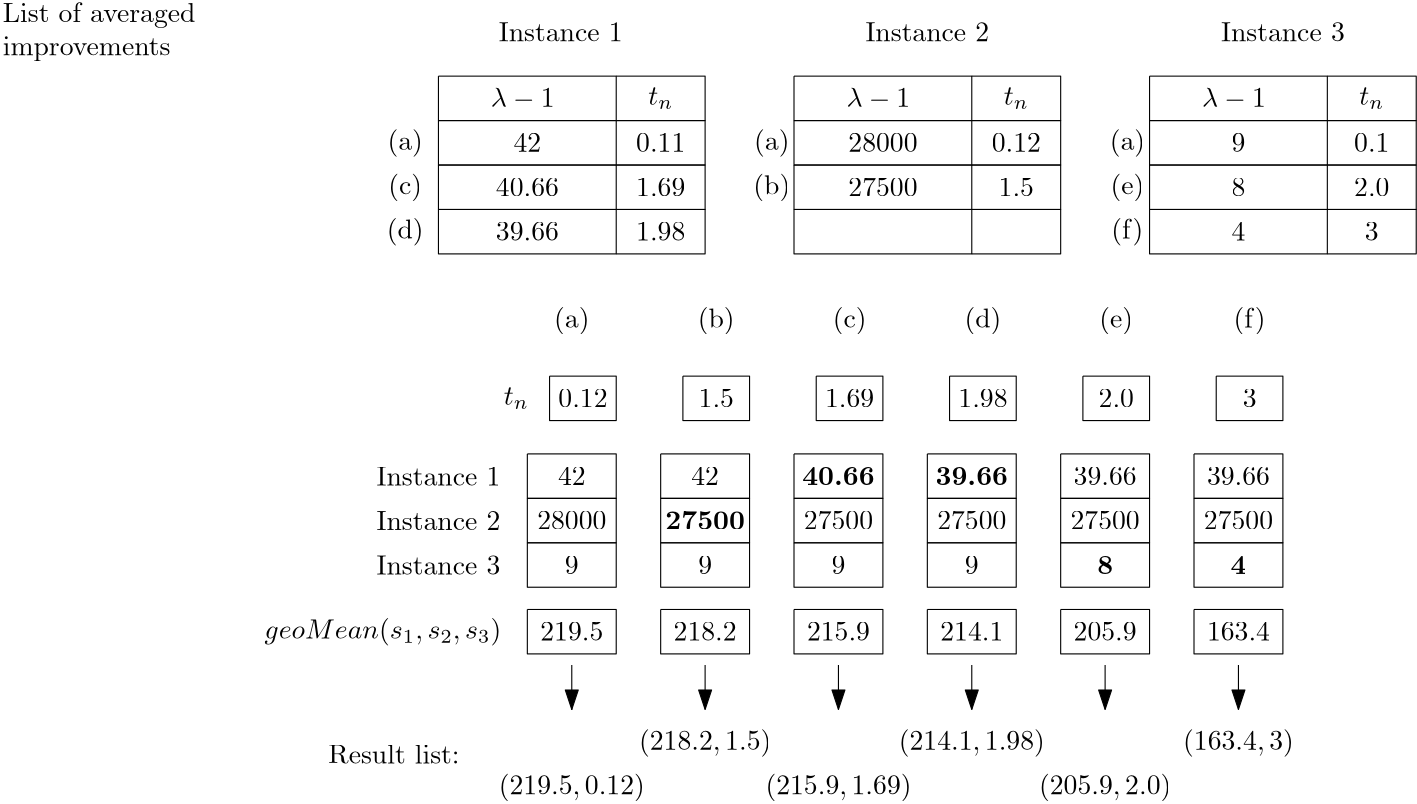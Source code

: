 <?xml version="1.0"?>
<!DOCTYPE ipe SYSTEM "ipe.dtd">
<ipe version="70206" creator="Ipe 7.2.7">
<info created="D:20171012151220" modified="D:20171128131502"/>
<ipestyle name="basic">
<symbol name="arrow/arc(spx)">
<path stroke="sym-stroke" fill="sym-stroke" pen="sym-pen">
0 0 m
-1 0.333 l
-1 -0.333 l
h
</path>
</symbol>
<symbol name="arrow/farc(spx)">
<path stroke="sym-stroke" fill="white" pen="sym-pen">
0 0 m
-1 0.333 l
-1 -0.333 l
h
</path>
</symbol>
<symbol name="arrow/ptarc(spx)">
<path stroke="sym-stroke" fill="sym-stroke" pen="sym-pen">
0 0 m
-1 0.333 l
-0.8 0 l
-1 -0.333 l
h
</path>
</symbol>
<symbol name="arrow/fptarc(spx)">
<path stroke="sym-stroke" fill="white" pen="sym-pen">
0 0 m
-1 0.333 l
-0.8 0 l
-1 -0.333 l
h
</path>
</symbol>
<symbol name="mark/circle(sx)" transformations="translations">
<path fill="sym-stroke">
0.6 0 0 0.6 0 0 e
0.4 0 0 0.4 0 0 e
</path>
</symbol>
<symbol name="mark/disk(sx)" transformations="translations">
<path fill="sym-stroke">
0.6 0 0 0.6 0 0 e
</path>
</symbol>
<symbol name="mark/fdisk(sfx)" transformations="translations">
<group>
<path fill="sym-fill">
0.5 0 0 0.5 0 0 e
</path>
<path fill="sym-stroke" fillrule="eofill">
0.6 0 0 0.6 0 0 e
0.4 0 0 0.4 0 0 e
</path>
</group>
</symbol>
<symbol name="mark/box(sx)" transformations="translations">
<path fill="sym-stroke" fillrule="eofill">
-0.6 -0.6 m
0.6 -0.6 l
0.6 0.6 l
-0.6 0.6 l
h
-0.4 -0.4 m
0.4 -0.4 l
0.4 0.4 l
-0.4 0.4 l
h
</path>
</symbol>
<symbol name="mark/square(sx)" transformations="translations">
<path fill="sym-stroke">
-0.6 -0.6 m
0.6 -0.6 l
0.6 0.6 l
-0.6 0.6 l
h
</path>
</symbol>
<symbol name="mark/fsquare(sfx)" transformations="translations">
<group>
<path fill="sym-fill">
-0.5 -0.5 m
0.5 -0.5 l
0.5 0.5 l
-0.5 0.5 l
h
</path>
<path fill="sym-stroke" fillrule="eofill">
-0.6 -0.6 m
0.6 -0.6 l
0.6 0.6 l
-0.6 0.6 l
h
-0.4 -0.4 m
0.4 -0.4 l
0.4 0.4 l
-0.4 0.4 l
h
</path>
</group>
</symbol>
<symbol name="mark/cross(sx)" transformations="translations">
<group>
<path fill="sym-stroke">
-0.43 -0.57 m
0.57 0.43 l
0.43 0.57 l
-0.57 -0.43 l
h
</path>
<path fill="sym-stroke">
-0.43 0.57 m
0.57 -0.43 l
0.43 -0.57 l
-0.57 0.43 l
h
</path>
</group>
</symbol>
<symbol name="arrow/fnormal(spx)">
<path stroke="sym-stroke" fill="white" pen="sym-pen">
0 0 m
-1 0.333 l
-1 -0.333 l
h
</path>
</symbol>
<symbol name="arrow/pointed(spx)">
<path stroke="sym-stroke" fill="sym-stroke" pen="sym-pen">
0 0 m
-1 0.333 l
-0.8 0 l
-1 -0.333 l
h
</path>
</symbol>
<symbol name="arrow/fpointed(spx)">
<path stroke="sym-stroke" fill="white" pen="sym-pen">
0 0 m
-1 0.333 l
-0.8 0 l
-1 -0.333 l
h
</path>
</symbol>
<symbol name="arrow/linear(spx)">
<path stroke="sym-stroke" pen="sym-pen">
-1 0.333 m
0 0 l
-1 -0.333 l
</path>
</symbol>
<symbol name="arrow/fdouble(spx)">
<path stroke="sym-stroke" fill="white" pen="sym-pen">
0 0 m
-1 0.333 l
-1 -0.333 l
h
-1 0 m
-2 0.333 l
-2 -0.333 l
h
</path>
</symbol>
<symbol name="arrow/double(spx)">
<path stroke="sym-stroke" fill="sym-stroke" pen="sym-pen">
0 0 m
-1 0.333 l
-1 -0.333 l
h
-1 0 m
-2 0.333 l
-2 -0.333 l
h
</path>
</symbol>
<pen name="heavier" value="0.8"/>
<pen name="fat" value="1.2"/>
<pen name="ultrafat" value="2"/>
<symbolsize name="large" value="5"/>
<symbolsize name="small" value="2"/>
<symbolsize name="tiny" value="1.1"/>
<arrowsize name="large" value="10"/>
<arrowsize name="small" value="5"/>
<arrowsize name="tiny" value="3"/>
<color name="red" value="1 0 0"/>
<color name="green" value="0 1 0"/>
<color name="blue" value="0 0 1"/>
<color name="yellow" value="1 1 0"/>
<color name="orange" value="1 0.647 0"/>
<color name="gold" value="1 0.843 0"/>
<color name="purple" value="0.627 0.125 0.941"/>
<color name="gray" value="0.745"/>
<color name="brown" value="0.647 0.165 0.165"/>
<color name="navy" value="0 0 0.502"/>
<color name="pink" value="1 0.753 0.796"/>
<color name="seagreen" value="0.18 0.545 0.341"/>
<color name="turquoise" value="0.251 0.878 0.816"/>
<color name="violet" value="0.933 0.51 0.933"/>
<color name="darkblue" value="0 0 0.545"/>
<color name="darkcyan" value="0 0.545 0.545"/>
<color name="darkgray" value="0.663"/>
<color name="darkgreen" value="0 0.392 0"/>
<color name="darkmagenta" value="0.545 0 0.545"/>
<color name="darkorange" value="1 0.549 0"/>
<color name="darkred" value="0.545 0 0"/>
<color name="lightblue" value="0.678 0.847 0.902"/>
<color name="lightcyan" value="0.878 1 1"/>
<color name="lightgray" value="0.827"/>
<color name="lightgreen" value="0.565 0.933 0.565"/>
<color name="lightyellow" value="1 1 0.878"/>
<dashstyle name="dashed" value="[4] 0"/>
<dashstyle name="dotted" value="[1 3] 0"/>
<dashstyle name="dash dotted" value="[4 2 1 2] 0"/>
<dashstyle name="dash dot dotted" value="[4 2 1 2 1 2] 0"/>
<textsize name="large" value="\large"/>
<textsize name="Large" value="\Large"/>
<textsize name="LARGE" value="\LARGE"/>
<textsize name="huge" value="\huge"/>
<textsize name="Huge" value="\Huge"/>
<textsize name="small" value="\small"/>
<textsize name="footnote" value="\footnotesize"/>
<textsize name="tiny" value="\tiny"/>
<textstyle name="center" begin="\begin{center}" end="\end{center}"/>
<textstyle name="itemize" begin="\begin{itemize}" end="\end{itemize}"/>
<textstyle name="item" begin="\begin{itemize}\item{}" end="\end{itemize}"/>
<gridsize name="4 pts" value="4"/>
<gridsize name="8 pts (~3 mm)" value="8"/>
<gridsize name="16 pts (~6 mm)" value="16"/>
<gridsize name="32 pts (~12 mm)" value="32"/>
<gridsize name="10 pts (~3.5 mm)" value="10"/>
<gridsize name="20 pts (~7 mm)" value="20"/>
<gridsize name="14 pts (~5 mm)" value="14"/>
<gridsize name="28 pts (~10 mm)" value="28"/>
<gridsize name="56 pts (~20 mm)" value="56"/>
<anglesize name="90 deg" value="90"/>
<anglesize name="60 deg" value="60"/>
<anglesize name="45 deg" value="45"/>
<anglesize name="30 deg" value="30"/>
<anglesize name="22.5 deg" value="22.5"/>
<opacity name="10%" value="0.1"/>
<opacity name="30%" value="0.3"/>
<opacity name="50%" value="0.5"/>
<opacity name="75%" value="0.75"/>
<tiling name="falling" angle="-60" step="4" width="1"/>
<tiling name="rising" angle="30" step="4" width="1"/>
</ipestyle>
<page>
<layer name="alpha"/>
<view layers="alpha" active="alpha"/>
<path layer="alpha" matrix="1 0 0 1 64 -428" stroke="black">
48 752 m
112 752 l
112 736 l
48 736 l
48 752 l
</path>
<path matrix="1 0 0 1 64 -428" stroke="black">
112 752 m
144 752 l
144 736 l
112 736 l
112 736 l
</path>
<path matrix="1 0 0 1 64 -444" stroke="black">
48 752 m
112 752 l
112 736 l
48 736 l
48 752 l
</path>
<path matrix="1 0 0 1 64 -444" stroke="black">
112 752 m
144 752 l
144 736 l
112 736 l
112 736 l
</path>
<text matrix="1 0 0 1 64 -428" transformations="translations" pos="80 744" stroke="black" type="label" width="26.29" height="6.919" depth="0.83" halign="center" valign="center">$\lambda - 1$
</text>
<text matrix="1 0 0 1 64 -428" transformations="translations" pos="128 744" stroke="black" type="label" width="9.021" height="6.132" depth="1.49" halign="center" valign="center" style="math">t_n</text>
<path matrix="1 0 0 1 64 -460" stroke="black">
48 752 m
112 752 l
112 736 l
48 736 l
48 752 l
</path>
<path matrix="1 0 0 1 64 -460" stroke="black">
112 752 m
144 752 l
144 736 l
112 736 l
112 736 l
</path>
<path matrix="1 0 0 1 64 -476" stroke="black">
48 752 m
112 752 l
112 736 l
48 736 l
48 752 l
</path>
<path matrix="1 0 0 1 64 -476" stroke="black">
112 752 m
144 752 l
144 736 l
112 736 l
112 736 l
</path>
<path matrix="1 0 0 1 192 -428" stroke="black">
48 752 m
112 752 l
112 736 l
48 736 l
48 752 l
</path>
<path matrix="1 0 0 1 192 -428" stroke="black">
112 752 m
144 752 l
144 736 l
112 736 l
112 736 l
</path>
<path matrix="1 0 0 1 192 -444" stroke="black">
48 752 m
112 752 l
112 736 l
48 736 l
48 752 l
</path>
<path matrix="1 0 0 1 192 -444" stroke="black">
112 752 m
144 752 l
144 736 l
112 736 l
112 736 l
</path>
<text matrix="1 0 0 1 192 -428" transformations="translations" pos="80 744" stroke="black" type="label" width="26.29" height="6.919" depth="0.83" halign="center" valign="center">$\lambda - 1$
</text>
<text matrix="1 0 0 1 192 -428" transformations="translations" pos="128 744" stroke="black" type="label" width="9.021" height="6.132" depth="1.49" halign="center" valign="center" style="math">t_n</text>
<path matrix="1 0 0 1 192 -460" stroke="black">
48 752 m
112 752 l
112 736 l
48 736 l
48 752 l
</path>
<path matrix="1 0 0 1 192 -460" stroke="black">
112 752 m
144 752 l
144 736 l
112 736 l
112 736 l
</path>
<path matrix="1 0 0 1 192 -476" stroke="black">
48 752 m
112 752 l
112 736 l
48 736 l
48 752 l
</path>
<path matrix="1 0 0 1 192 -476" stroke="black">
112 752 m
144 752 l
144 736 l
112 736 l
112 736 l
</path>
<path matrix="1 0 0 1 320 -428" stroke="black">
48 752 m
112 752 l
112 736 l
48 736 l
48 752 l
</path>
<path matrix="1 0 0 1 320 -428" stroke="black">
112 752 m
144 752 l
144 736 l
112 736 l
112 736 l
</path>
<path matrix="1 0 0 1 320 -444" stroke="black">
48 752 m
112 752 l
112 736 l
48 736 l
48 752 l
</path>
<path matrix="1 0 0 1 320 -444" stroke="black">
112 752 m
144 752 l
144 736 l
112 736 l
112 736 l
</path>
<text matrix="1 0 0 1 320 -428" transformations="translations" pos="80 744" stroke="black" type="label" width="26.29" height="6.919" depth="0.83" halign="center" valign="center">$\lambda - 1$
</text>
<text matrix="1 0 0 1 320 -428" transformations="translations" pos="128 744" stroke="black" type="label" width="9.021" height="6.132" depth="1.49" halign="center" valign="center" style="math">t_n</text>
<path matrix="1 0 0 1 320 -460" stroke="black">
48 752 m
112 752 l
112 736 l
48 736 l
48 752 l
</path>
<path matrix="1 0 0 1 320 -460" stroke="black">
112 752 m
144 752 l
144 736 l
112 736 l
112 736 l
</path>
<path matrix="1 0 0 1 320 -476" stroke="black">
48 752 m
112 752 l
112 736 l
48 736 l
48 752 l
</path>
<path matrix="1 0 0 1 320 -476" stroke="black">
112 752 m
144 752 l
144 736 l
112 736 l
112 736 l
</path>
<text matrix="1 0 0 1 64 -428" transformations="translations" pos="80 728" stroke="black" type="label" width="9.963" height="6.42" depth="0" halign="center" valign="center">42</text>
<text matrix="1 0 0 1 64 -428" transformations="translations" pos="80 728" stroke="black" type="label" width="0" height="0" depth="0" valign="baseline"></text>
<text matrix="1 0 0 1 64 -428" transformations="translations" pos="128 728" stroke="black" type="label" width="17.711" height="6.42" depth="0" halign="center" valign="center">0.11</text>
<text matrix="1 0 0 1 64 -432" transformations="translations" pos="80 716" stroke="black" type="label" width="22.693" height="6.42" depth="0" halign="center" valign="center">40.66</text>
<text matrix="1 0 0 1 64 -428" transformations="translations" pos="128 712" stroke="black" type="label" width="17.711" height="6.42" depth="0" halign="center" valign="center">1.69</text>
<text matrix="1 0 0 1 80 -428" transformations="translations" pos="192 728" stroke="black" type="label" width="24.907" height="6.42" depth="0" halign="center" valign="center">28000</text>
<text matrix="1 0 0 1 96 -428" transformations="translations" pos="304 728" stroke="black" type="label" width="4.981" height="6.42" depth="0" halign="center" valign="center">9</text>
<text matrix="1 0 0 1 80 -428" transformations="translations" pos="192 712" stroke="black" type="label" width="24.907" height="6.42" depth="0" halign="center" valign="center">27500</text>
<text matrix="1 0 0 1 96 -428" transformations="translations" pos="304 712" stroke="black" type="label" width="4.981" height="6.42" depth="0" halign="center" valign="center">8</text>
<text matrix="1 0 0 1 80 -428" transformations="translations" pos="240 728" stroke="black" type="label" width="17.711" height="6.42" depth="0" halign="center" valign="center">0.12</text>
<text matrix="1 0 0 1 96 -428" transformations="translations" pos="352 728" stroke="black" type="label" width="12.73" height="6.42" depth="0" halign="center" valign="center">0.1</text>
<text matrix="1 0 0 1 80 -428" transformations="translations" pos="240 712" stroke="black" type="label" width="12.73" height="6.42" depth="0" halign="center" valign="center">1.5</text>
<text matrix="1 0 0 1 96 -428" transformations="translations" pos="352 712" stroke="black" type="label" width="12.73" height="6.42" depth="0" halign="center" valign="center">2.0</text>
<text matrix="1 0 0 1 64 -428" transformations="translations" pos="80 696" stroke="black" type="label" width="22.693" height="6.42" depth="0" halign="center" valign="center">39.66</text>
<text matrix="1 0 0 1 64 -428" transformations="translations" pos="128 696" stroke="black" type="label" width="17.711" height="6.42" depth="0" halign="center" valign="center">1.98</text>
<text matrix="1 0 0 1 64 -428" transformations="translations" pos="336 696" stroke="black" type="label" width="4.981" height="6.42" depth="0" halign="center" valign="center">4</text>
<text matrix="1 0 0 1 64 -428" transformations="translations" pos="384 696" stroke="black" type="label" width="4.981" height="6.42" depth="0" halign="center" valign="center">3</text>
<text matrix="1 0 0 1 92 -428" transformations="translations" pos="64 768" stroke="black" type="label" width="44.611" height="6.808" depth="0" halign="center" valign="center">Instance 1</text>
<text matrix="1 0 0 1 224 -428" transformations="translations" pos="64 768" stroke="black" type="label" width="44.611" height="6.808" depth="0" halign="center" valign="center">Instance 2</text>
<text matrix="1 0 0 1 352 -428" transformations="translations" pos="64 768" stroke="black" type="label" width="44.611" height="6.808" depth="0" halign="center" valign="center">Instance 3</text>
<text matrix="1 0 0 1 -28 0" transformations="translations" pos="48 340" stroke="black" type="minipage" width="129.681" height="12.891" depth="7.92" halign="center" valign="center">List of averaged \\
 improvements</text>
<text matrix="1 0 0 1 120 -492" transformations="translations" pos="40 728" stroke="black" type="label" width="12.73" height="7.473" depth="2.49" halign="center" valign="center">(a)</text>
<text matrix="1 0 0 1 76 -476" transformations="translations" pos="36 656" stroke="black" type="label" width="44.611" height="6.808" depth="0" halign="center" valign="center">Instance 1</text>
<path matrix="1 0 0 1 88 -476" stroke="black">
56 664 m
88 664 l
88 648 l
56 648 l
56 664 l
56 664 l
</path>
<path matrix="1 0 0 1 88 -492" stroke="black">
56 664 m
88 664 l
88 648 l
56 648 l
56 664 l
56 664 l
</path>
<path matrix="1 0 0 1 88 -508" stroke="black">
56 664 m
88 664 l
88 648 l
56 648 l
56 664 l
56 664 l
</path>
<text matrix="1 0 0 1 76 -492" transformations="translations" pos="36 656" stroke="black" type="label" width="44.611" height="6.808" depth="0" halign="center" valign="center">Instance 2</text>
<text matrix="1 0 0 1 76 -508" transformations="translations" pos="36 656" stroke="black" type="label" width="44.611" height="6.808" depth="0" halign="center" valign="center">Instance 3</text>
<text matrix="1 0 0 1 84 -392" transformations="translations" pos="56 600" stroke="black" type="label" width="9.021" height="6.132" depth="1.49" halign="center" valign="center" style="math">t_n</text>
<text matrix="1 0 0 1 84 -392" transformations="translations" pos="80 600" stroke="black" type="label" width="17.711" height="6.42" depth="0" halign="center" valign="center">0.12</text>
<path matrix="1 0 0 1 84 -392" stroke="black">
68 608 m
92 608 l
92 592 l
68 592 l
68 608 l
</path>
<text matrix="1 0 0 1 80 -548" transformations="translations" pos="80 728" stroke="black" type="label" width="9.963" height="6.42" depth="0" halign="center" valign="center">42</text>
<text matrix="1 0 0 1 -32 -564" transformations="translations" pos="192 728" stroke="black" type="label" width="24.907" height="6.42" depth="0" halign="center" valign="center">28000</text>
<text matrix="1 0 0 1 -144 -580" transformations="translations" pos="304 728" stroke="black" type="label" width="4.981" height="6.42" depth="0" halign="center" valign="center">9</text>
<path matrix="1 0 0 1 88 -436" stroke="black">
56 568 m
88 568 l
88 552 l
56 552 l
56 568 l
</path>
<text matrix="1 0 0 1 56 -436" transformations="translations" pos="36 560" stroke="black" type="label" width="85.236" height="7.473" depth="2.49" halign="center" valign="center" style="math">geoMean(s_1,s_2,s_3)</text>
<text matrix="1 0 0 1 80 -604" transformations="translations" pos="80 728" stroke="black" type="label" width="22.693" height="6.42" depth="0" halign="center" valign="center">219.5</text>
<text matrix="1 0 0 1 132 -392" transformations="translations" pos="80 600" stroke="black" type="label" width="12.73" height="6.42" depth="0" halign="center" valign="center">1.5</text>
<path matrix="1 0 0 1 132 -392" stroke="black">
68 608 m
92 608 l
92 592 l
68 592 l
68 608 l
</path>
<path matrix="1 0 0 1 60 -436" stroke="black" arrow="normal/normal">
100 548 m
100 532 l
</path>
<path matrix="1 0 0 1 60 -436" stroke="black" cap="1">
100 532 m
100 532 l
</path>
<text matrix="1 0 0 1 172 -476" transformations="translations" pos="40 712" stroke="black" type="label" width="13.284" height="7.473" depth="2.49" halign="center" valign="center">(b)</text>
<path matrix="1 0 0 1 136 -476" stroke="black">
56 664 m
88 664 l
88 648 l
56 648 l
56 664 l
56 664 l
</path>
<path matrix="1 0 0 1 136 -492" stroke="black">
56 664 m
88 664 l
88 648 l
56 648 l
56 664 l
56 664 l
</path>
<path matrix="1 0 0 1 136 -508" stroke="black">
56 664 m
88 664 l
88 648 l
56 648 l
56 664 l
56 664 l
</path>
<path matrix="1 0 0 1 136 -436" stroke="black">
56 568 m
88 568 l
88 552 l
56 552 l
56 568 l
</path>
<text matrix="1 0 0 1 128 -604" transformations="translations" pos="80 728" stroke="black" type="label" width="22.693" height="6.42" depth="0" halign="center" valign="center">218.2</text>
<text matrix="1 0 0 1 76 -452" transformations="translations" pos="84 520" stroke="black" type="label" width="52.581" height="7.473" depth="2.49" halign="center" valign="center" style="math">(219.5,0.12)</text>
<path matrix="1 0 0 1 108 -436" stroke="black" arrow="normal/normal">
100 548 m
100 532 l
</path>
<text matrix="1 0 0 1 124 -436" transformations="translations" pos="84 520" stroke="black" type="label" width="47.599" height="7.473" depth="2.49" halign="center" valign="center" style="math">(218.2,1.5)</text>
<text matrix="1 0 0 1 180 -392" transformations="translations" pos="80 600" stroke="black" type="label" width="17.711" height="6.42" depth="0" halign="center" valign="center">1.69</text>
<path matrix="1 0 0 1 180 -392" stroke="black">
68 608 m
92 608 l
92 592 l
68 592 l
68 608 l
</path>
<text matrix="1 0 0 1 220 -476" transformations="translations" pos="40 712" stroke="black" type="label" width="12.177" height="7.473" depth="2.49" halign="center" valign="center">(c)</text>
<path matrix="1 0 0 1 184 -476" stroke="black">
56 664 m
88 664 l
88 648 l
56 648 l
56 664 l
56 664 l
</path>
<path matrix="1 0 0 1 184 -492" stroke="black">
56 664 m
88 664 l
88 648 l
56 648 l
56 664 l
56 664 l
</path>
<path matrix="1 0 0 1 184 -508" stroke="black">
56 664 m
88 664 l
88 648 l
56 648 l
56 664 l
56 664 l
</path>
<path matrix="1 0 0 1 184 -436" stroke="black">
56 568 m
88 568 l
88 552 l
56 552 l
56 568 l
</path>
<text matrix="1 0 0 1 176 -604" transformations="translations" pos="80 728" stroke="black" type="label" width="22.693" height="6.42" depth="0" halign="center" valign="center">215.9</text>
<path matrix="1 0 0 1 156 -436" stroke="black" arrow="normal/normal">
100 548 m
100 532 l
</path>
<text matrix="1 0 0 1 172 -452" transformations="translations" pos="84 520" stroke="black" type="label" width="52.581" height="7.473" depth="2.49" halign="center" valign="center" style="math">(215.9,1.69)</text>
<text matrix="1 0 0 1 228 -392" transformations="translations" pos="80 600" stroke="black" type="label" width="17.711" height="6.42" depth="0" halign="center" valign="center">1.98</text>
<path matrix="1 0 0 1 228 -392" stroke="black">
68 608 m
92 608 l
92 592 l
68 592 l
68 608 l
</path>
<text matrix="1 0 0 1 268 -476" transformations="translations" pos="40 712" stroke="black" type="label" width="13.284" height="7.473" depth="2.49" halign="center" valign="center">(d)</text>
<path matrix="1 0 0 1 232 -476" stroke="black">
56 664 m
88 664 l
88 648 l
56 648 l
56 664 l
56 664 l
</path>
<path matrix="1 0 0 1 232 -492" stroke="black">
56 664 m
88 664 l
88 648 l
56 648 l
56 664 l
56 664 l
</path>
<path matrix="1 0 0 1 232 -508" stroke="black">
56 664 m
88 664 l
88 648 l
56 648 l
56 664 l
56 664 l
</path>
<path matrix="1 0 0 1 232 -436" stroke="black">
56 568 m
88 568 l
88 552 l
56 552 l
56 568 l
</path>
<text matrix="1 0 0 1 224 -604" transformations="translations" pos="80 728" stroke="black" type="label" width="22.693" height="6.42" depth="0" halign="center" valign="center">214.1</text>
<path matrix="1 0 0 1 204 -436" stroke="black" arrow="normal/normal">
100 548 m
100 532 l
</path>
<text matrix="1 0 0 1 220 -436" transformations="translations" pos="84 520" stroke="black" type="label" width="52.581" height="7.473" depth="2.49" halign="center" valign="center" style="math">(214.1,1.98)</text>
<text matrix="1 0 0 1 276 -392" transformations="translations" pos="80 600" stroke="black" type="label" width="12.73" height="6.42" depth="0" halign="center" valign="center">2.0</text>
<path matrix="1 0 0 1 276 -392" stroke="black">
68 608 m
92 608 l
92 592 l
68 592 l
68 608 l
</path>
<text matrix="1 0 0 1 316 -476" transformations="translations" pos="40 712" stroke="black" type="label" width="12.177" height="7.473" depth="2.49" halign="center" valign="center">(e)</text>
<path matrix="1 0 0 1 280 -476" stroke="black">
56 664 m
88 664 l
88 648 l
56 648 l
56 664 l
56 664 l
</path>
<path matrix="1 0 0 1 280 -492" stroke="black">
56 664 m
88 664 l
88 648 l
56 648 l
56 664 l
56 664 l
</path>
<path matrix="1 0 0 1 280 -508" stroke="black">
56 664 m
88 664 l
88 648 l
56 648 l
56 664 l
56 664 l
</path>
<path matrix="1 0 0 1 280 -436" stroke="black">
56 568 m
88 568 l
88 552 l
56 552 l
56 568 l
</path>
<text matrix="1 0 0 1 272 -604" transformations="translations" pos="80 728" stroke="black" type="label" width="22.693" height="6.42" depth="0" halign="center" valign="center">205.9</text>
<path matrix="1 0 0 1 252 -436" stroke="black" arrow="normal/normal">
100 548 m
100 532 l
</path>
<text matrix="1 0 0 1 268 -452" transformations="translations" pos="84 520" stroke="black" type="label" width="47.599" height="7.473" depth="2.49" halign="center" valign="center" style="math">(205.9,2.0)</text>
<text matrix="1 0 0 1 324 -392" transformations="translations" pos="80 600" stroke="black" type="label" width="4.981" height="6.42" depth="0" halign="center" valign="center">3</text>
<path matrix="1 0 0 1 324 -392" stroke="black">
68 608 m
92 608 l
92 592 l
68 592 l
68 608 l
</path>
<text matrix="1 0 0 1 364 -476" transformations="translations" pos="40 712" stroke="black" type="label" width="11.568" height="7.473" depth="2.49" halign="center" valign="center">(f)</text>
<path matrix="1 0 0 1 328 -476" stroke="black">
56 664 m
88 664 l
88 648 l
56 648 l
56 664 l
56 664 l
</path>
<path matrix="1 0 0 1 328 -492" stroke="black">
56 664 m
88 664 l
88 648 l
56 648 l
56 664 l
56 664 l
</path>
<path matrix="1 0 0 1 328 -508" stroke="black">
56 664 m
88 664 l
88 648 l
56 648 l
56 664 l
56 664 l
</path>
<path matrix="1 0 0 1 328 -436" stroke="black">
56 568 m
88 568 l
88 552 l
56 552 l
56 568 l
</path>
<text matrix="1 0 0 1 320 -604" transformations="translations" pos="80 728" stroke="black" type="label" width="22.693" height="6.42" depth="0" halign="center" valign="center">163.4</text>
<path matrix="1 0 0 1 300 -436" stroke="black" arrow="normal/normal">
100 548 m
100 532 l
</path>
<text matrix="1 0 0 1 316 -436" transformations="translations" pos="84 520" stroke="black" type="label" width="39.851" height="7.473" depth="2.49" halign="center" valign="center" style="math">(163.4, 3)</text>
<text transformations="translations" pos="208 164" stroke="black" type="label" width="28.642" height="6.42" depth="0" halign="center" valign="center">\textbf{27500}</text>
<text transformations="translations" pos="256 180" stroke="black" type="label" width="26.096" height="6.42" depth="0" halign="center" valign="center">\textbf{40.66}</text>
<text transformations="translations" pos="304 180" stroke="black" type="label" width="26.096" height="6.42" depth="0" halign="center" valign="center">\textbf{39.66}</text>
<text transformations="translations" pos="352 148" stroke="black" type="label" width="5.728" height="6.42" depth="0" halign="center" valign="center">\textbf{8}</text>
<text transformations="translations" pos="400 148" stroke="black" type="label" width="5.728" height="6.42" depth="0" halign="center" valign="center">\textbf{4}</text>
<text matrix="1 0 0 1 48 0" transformations="translations" pos="304 180" stroke="black" type="label" width="22.693" height="6.42" depth="0" halign="center" valign="center">39.66</text>
<text matrix="1 0 0 1 96 0" transformations="translations" pos="304 180" stroke="black" type="label" width="22.693" height="6.42" depth="0" halign="center" valign="center">39.66</text>
<text matrix="1 0 0 1 48 0" transformations="translations" pos="208 164" stroke="black" type="label" width="24.907" height="6.42" depth="0" halign="center" valign="center">27500</text>
<text matrix="1 0 0 1 96 0" transformations="translations" pos="208 164" stroke="black" type="label" width="24.907" height="6.42" depth="0" halign="center" valign="center">27500</text>
<text matrix="1 0 0 1 144 0" transformations="translations" pos="208 164" stroke="black" type="label" width="24.907" height="6.42" depth="0" halign="center" valign="center">27500</text>
<text matrix="1 0 0 1 192 0" transformations="translations" pos="208 164" stroke="black" type="label" width="24.907" height="6.42" depth="0" halign="center" valign="center">27500</text>
<text matrix="1 0 0 1 128 -548" transformations="translations" pos="80 728" stroke="black" type="label" width="9.963" height="6.42" depth="0" halign="center" valign="center">42</text>
<text matrix="1 0 0 1 -96 -580" transformations="translations" pos="304 728" stroke="black" type="label" width="4.981" height="6.42" depth="0" halign="center" valign="center">9</text>
<text matrix="1 0 0 1 -48 -580" transformations="translations" pos="304 728" stroke="black" type="label" width="4.981" height="6.42" depth="0" halign="center" valign="center">9</text>
<text matrix="1 0 0 1 0 -580" transformations="translations" pos="304 728" stroke="black" type="label" width="4.981" height="6.42" depth="0" halign="center" valign="center">9</text>
<text matrix="1 0 0 1 32 0" transformations="translations" pos="64 80" stroke="black" type="label" width="47.295" height="6.918" depth="0" halign="center" valign="center">Result list:</text>
<text matrix="1 0 0 1 60 -428" transformations="translations" pos="40 728" stroke="black" type="label" width="12.73" height="7.473" depth="2.49" halign="center" valign="center">(a)</text>
<text matrix="1 0 0 1 192 -428" transformations="translations" pos="40 728" stroke="black" type="label" width="12.73" height="7.473" depth="2.49" halign="center" valign="center">(a)</text>
<text matrix="1 0 0 1 320 -428" transformations="translations" pos="40 728" stroke="black" type="label" width="12.73" height="7.473" depth="2.49" halign="center" valign="center">(a)</text>
<text matrix="1 0 0 1 192 -428" transformations="translations" pos="40 712" stroke="black" type="label" width="13.284" height="7.473" depth="2.49" halign="center" valign="center">(b)</text>
<text matrix="1 0 0 1 60 -428" transformations="translations" pos="40 712" stroke="black" type="label" width="12.177" height="7.473" depth="2.49" halign="center" valign="center">(c)</text>
<text matrix="1 0 0 1 60 -444" transformations="translations" pos="40 712" stroke="black" type="label" width="13.284" height="7.473" depth="2.49" halign="center" valign="center">(d)</text>
<text matrix="1 0 0 1 320 -428" transformations="translations" pos="40 712" stroke="black" type="label" width="12.177" height="7.473" depth="2.49" halign="center" valign="center">(e)</text>
<text matrix="1 0 0 1 320 -444" transformations="translations" pos="40 712" stroke="black" type="label" width="11.568" height="7.473" depth="2.49" halign="center" valign="center">(f)</text>
</page>
</ipe>
